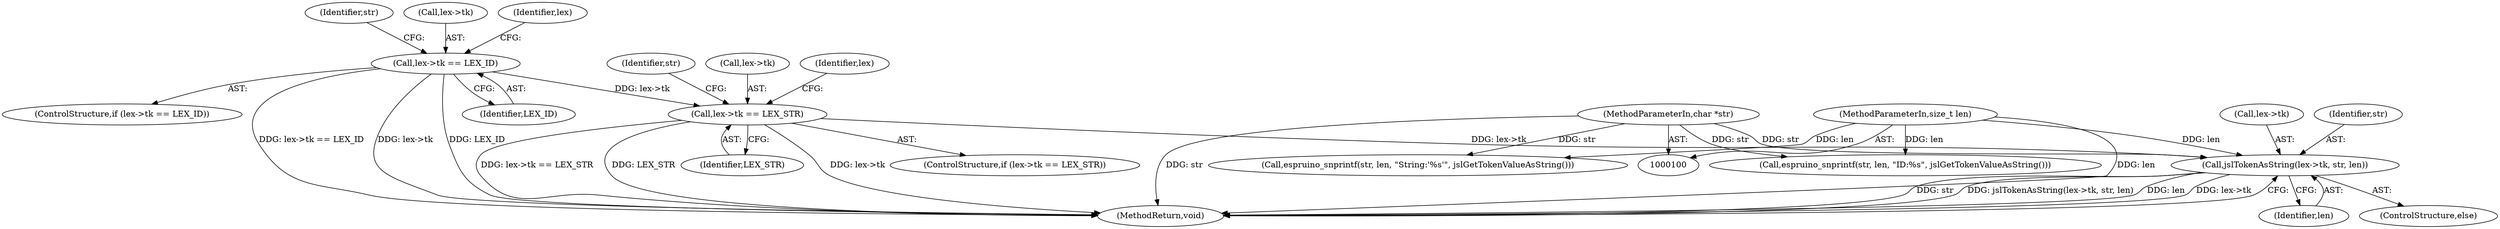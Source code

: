 digraph "0_Espruino_0a7619875bf79877907205f6bee08465b89ff10b@pointer" {
"1000130" [label="(Call,jslTokenAsString(lex->tk, str, len))"];
"1000118" [label="(Call,lex->tk == LEX_STR)"];
"1000105" [label="(Call,lex->tk == LEX_ID)"];
"1000101" [label="(MethodParameterIn,char *str)"];
"1000102" [label="(MethodParameterIn,size_t len)"];
"1000117" [label="(ControlStructure,if (lex->tk == LEX_STR))"];
"1000125" [label="(Identifier,str)"];
"1000124" [label="(Call,espruino_snprintf(str, len, \"String:'%s'\", jslGetTokenValueAsString()))"];
"1000130" [label="(Call,jslTokenAsString(lex->tk, str, len))"];
"1000111" [label="(Call,espruino_snprintf(str, len, \"ID:%s\", jslGetTokenValueAsString()))"];
"1000122" [label="(Identifier,LEX_STR)"];
"1000112" [label="(Identifier,str)"];
"1000105" [label="(Call,lex->tk == LEX_ID)"];
"1000101" [label="(MethodParameterIn,char *str)"];
"1000135" [label="(Identifier,len)"];
"1000106" [label="(Call,lex->tk)"];
"1000118" [label="(Call,lex->tk == LEX_STR)"];
"1000119" [label="(Call,lex->tk)"];
"1000136" [label="(MethodReturn,void)"];
"1000120" [label="(Identifier,lex)"];
"1000131" [label="(Call,lex->tk)"];
"1000132" [label="(Identifier,lex)"];
"1000109" [label="(Identifier,LEX_ID)"];
"1000104" [label="(ControlStructure,if (lex->tk == LEX_ID))"];
"1000102" [label="(MethodParameterIn,size_t len)"];
"1000134" [label="(Identifier,str)"];
"1000129" [label="(ControlStructure,else)"];
"1000130" -> "1000129"  [label="AST: "];
"1000130" -> "1000135"  [label="CFG: "];
"1000131" -> "1000130"  [label="AST: "];
"1000134" -> "1000130"  [label="AST: "];
"1000135" -> "1000130"  [label="AST: "];
"1000136" -> "1000130"  [label="CFG: "];
"1000130" -> "1000136"  [label="DDG: str"];
"1000130" -> "1000136"  [label="DDG: jslTokenAsString(lex->tk, str, len)"];
"1000130" -> "1000136"  [label="DDG: len"];
"1000130" -> "1000136"  [label="DDG: lex->tk"];
"1000118" -> "1000130"  [label="DDG: lex->tk"];
"1000101" -> "1000130"  [label="DDG: str"];
"1000102" -> "1000130"  [label="DDG: len"];
"1000118" -> "1000117"  [label="AST: "];
"1000118" -> "1000122"  [label="CFG: "];
"1000119" -> "1000118"  [label="AST: "];
"1000122" -> "1000118"  [label="AST: "];
"1000125" -> "1000118"  [label="CFG: "];
"1000132" -> "1000118"  [label="CFG: "];
"1000118" -> "1000136"  [label="DDG: lex->tk == LEX_STR"];
"1000118" -> "1000136"  [label="DDG: LEX_STR"];
"1000118" -> "1000136"  [label="DDG: lex->tk"];
"1000105" -> "1000118"  [label="DDG: lex->tk"];
"1000105" -> "1000104"  [label="AST: "];
"1000105" -> "1000109"  [label="CFG: "];
"1000106" -> "1000105"  [label="AST: "];
"1000109" -> "1000105"  [label="AST: "];
"1000112" -> "1000105"  [label="CFG: "];
"1000120" -> "1000105"  [label="CFG: "];
"1000105" -> "1000136"  [label="DDG: lex->tk == LEX_ID"];
"1000105" -> "1000136"  [label="DDG: lex->tk"];
"1000105" -> "1000136"  [label="DDG: LEX_ID"];
"1000101" -> "1000100"  [label="AST: "];
"1000101" -> "1000136"  [label="DDG: str"];
"1000101" -> "1000111"  [label="DDG: str"];
"1000101" -> "1000124"  [label="DDG: str"];
"1000102" -> "1000100"  [label="AST: "];
"1000102" -> "1000136"  [label="DDG: len"];
"1000102" -> "1000111"  [label="DDG: len"];
"1000102" -> "1000124"  [label="DDG: len"];
}
